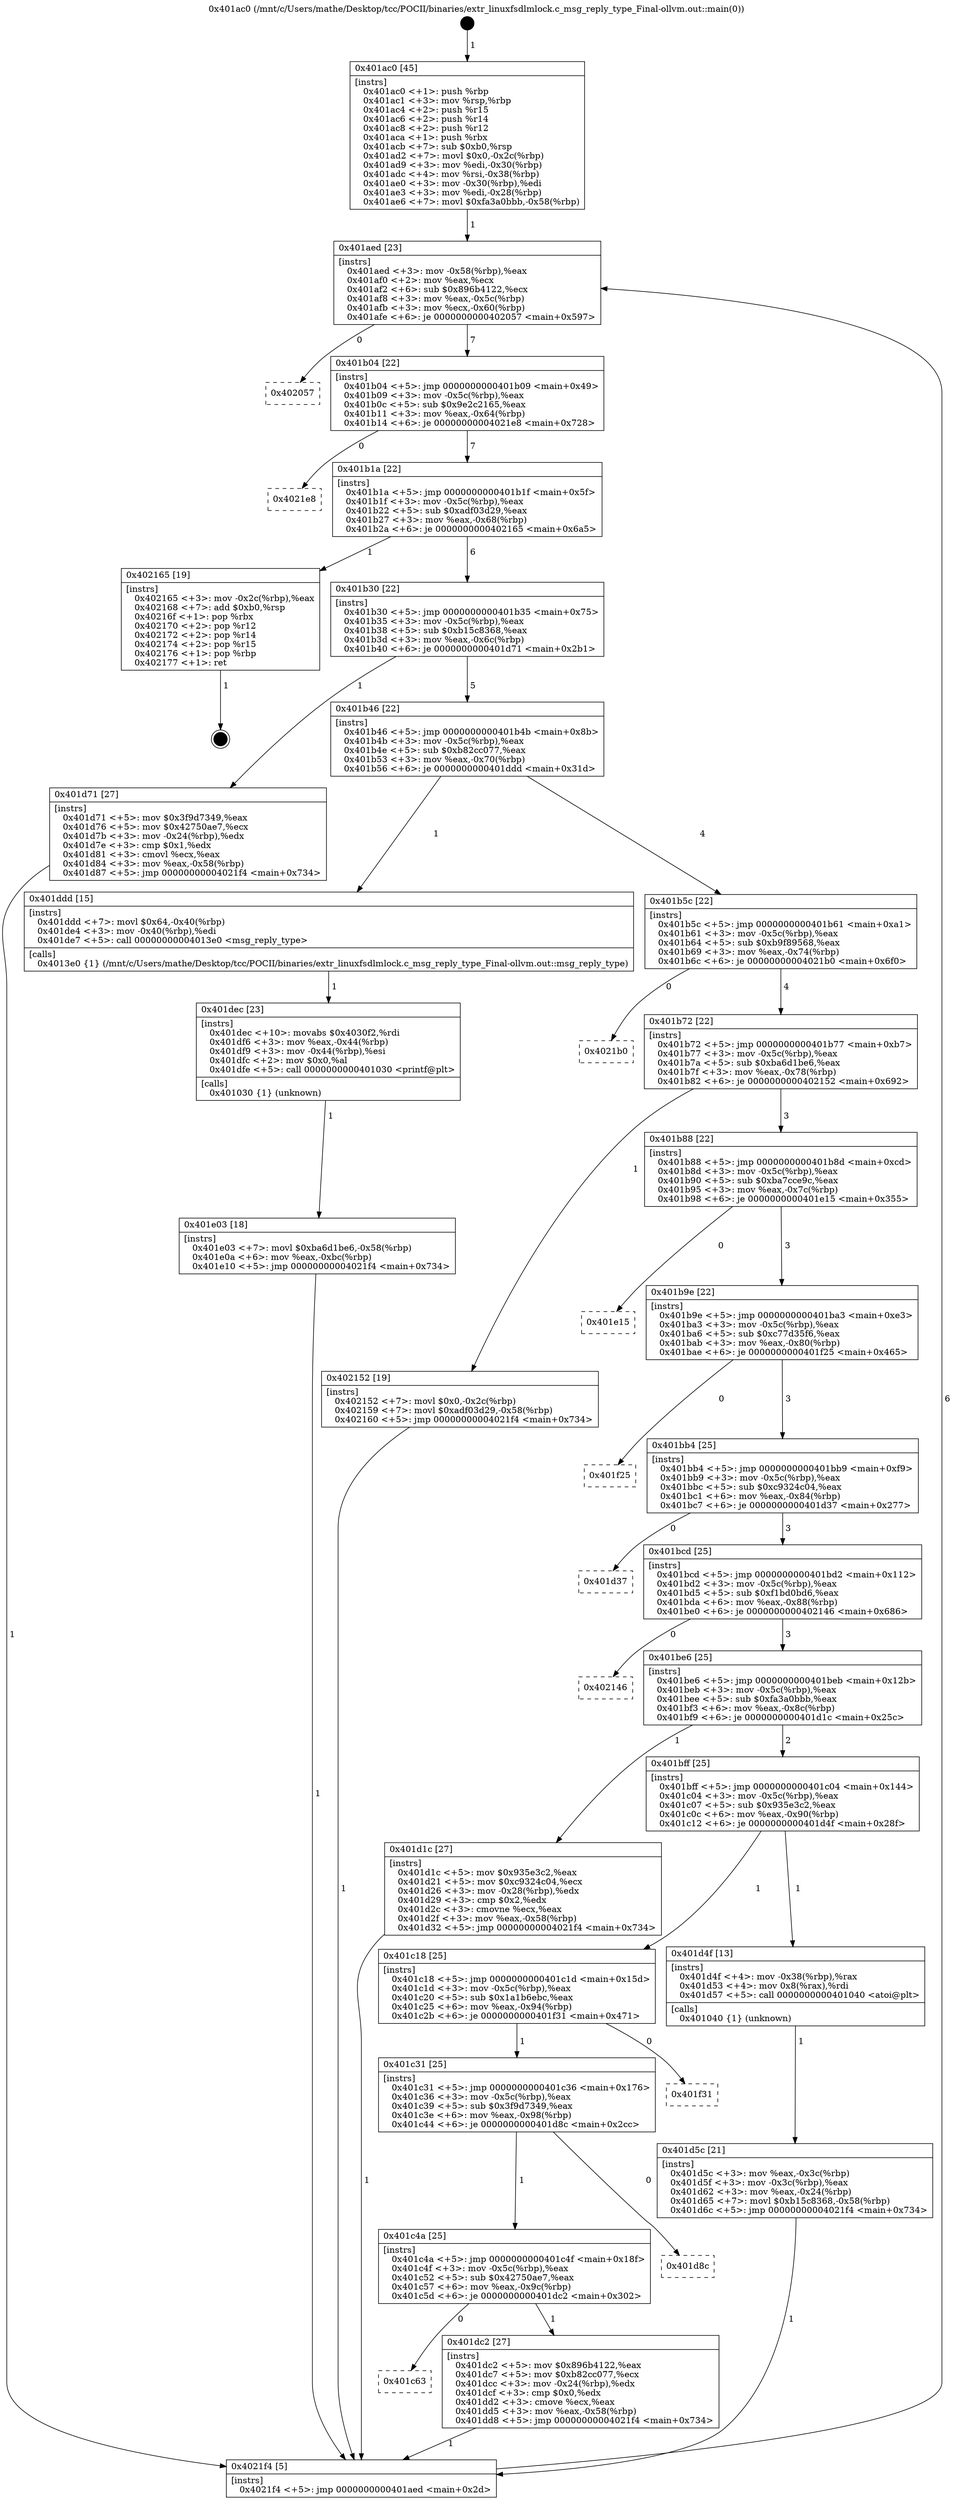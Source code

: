 digraph "0x401ac0" {
  label = "0x401ac0 (/mnt/c/Users/mathe/Desktop/tcc/POCII/binaries/extr_linuxfsdlmlock.c_msg_reply_type_Final-ollvm.out::main(0))"
  labelloc = "t"
  node[shape=record]

  Entry [label="",width=0.3,height=0.3,shape=circle,fillcolor=black,style=filled]
  "0x401aed" [label="{
     0x401aed [23]\l
     | [instrs]\l
     &nbsp;&nbsp;0x401aed \<+3\>: mov -0x58(%rbp),%eax\l
     &nbsp;&nbsp;0x401af0 \<+2\>: mov %eax,%ecx\l
     &nbsp;&nbsp;0x401af2 \<+6\>: sub $0x896b4122,%ecx\l
     &nbsp;&nbsp;0x401af8 \<+3\>: mov %eax,-0x5c(%rbp)\l
     &nbsp;&nbsp;0x401afb \<+3\>: mov %ecx,-0x60(%rbp)\l
     &nbsp;&nbsp;0x401afe \<+6\>: je 0000000000402057 \<main+0x597\>\l
  }"]
  "0x402057" [label="{
     0x402057\l
  }", style=dashed]
  "0x401b04" [label="{
     0x401b04 [22]\l
     | [instrs]\l
     &nbsp;&nbsp;0x401b04 \<+5\>: jmp 0000000000401b09 \<main+0x49\>\l
     &nbsp;&nbsp;0x401b09 \<+3\>: mov -0x5c(%rbp),%eax\l
     &nbsp;&nbsp;0x401b0c \<+5\>: sub $0x9e2c2165,%eax\l
     &nbsp;&nbsp;0x401b11 \<+3\>: mov %eax,-0x64(%rbp)\l
     &nbsp;&nbsp;0x401b14 \<+6\>: je 00000000004021e8 \<main+0x728\>\l
  }"]
  Exit [label="",width=0.3,height=0.3,shape=circle,fillcolor=black,style=filled,peripheries=2]
  "0x4021e8" [label="{
     0x4021e8\l
  }", style=dashed]
  "0x401b1a" [label="{
     0x401b1a [22]\l
     | [instrs]\l
     &nbsp;&nbsp;0x401b1a \<+5\>: jmp 0000000000401b1f \<main+0x5f\>\l
     &nbsp;&nbsp;0x401b1f \<+3\>: mov -0x5c(%rbp),%eax\l
     &nbsp;&nbsp;0x401b22 \<+5\>: sub $0xadf03d29,%eax\l
     &nbsp;&nbsp;0x401b27 \<+3\>: mov %eax,-0x68(%rbp)\l
     &nbsp;&nbsp;0x401b2a \<+6\>: je 0000000000402165 \<main+0x6a5\>\l
  }"]
  "0x401e03" [label="{
     0x401e03 [18]\l
     | [instrs]\l
     &nbsp;&nbsp;0x401e03 \<+7\>: movl $0xba6d1be6,-0x58(%rbp)\l
     &nbsp;&nbsp;0x401e0a \<+6\>: mov %eax,-0xbc(%rbp)\l
     &nbsp;&nbsp;0x401e10 \<+5\>: jmp 00000000004021f4 \<main+0x734\>\l
  }"]
  "0x402165" [label="{
     0x402165 [19]\l
     | [instrs]\l
     &nbsp;&nbsp;0x402165 \<+3\>: mov -0x2c(%rbp),%eax\l
     &nbsp;&nbsp;0x402168 \<+7\>: add $0xb0,%rsp\l
     &nbsp;&nbsp;0x40216f \<+1\>: pop %rbx\l
     &nbsp;&nbsp;0x402170 \<+2\>: pop %r12\l
     &nbsp;&nbsp;0x402172 \<+2\>: pop %r14\l
     &nbsp;&nbsp;0x402174 \<+2\>: pop %r15\l
     &nbsp;&nbsp;0x402176 \<+1\>: pop %rbp\l
     &nbsp;&nbsp;0x402177 \<+1\>: ret\l
  }"]
  "0x401b30" [label="{
     0x401b30 [22]\l
     | [instrs]\l
     &nbsp;&nbsp;0x401b30 \<+5\>: jmp 0000000000401b35 \<main+0x75\>\l
     &nbsp;&nbsp;0x401b35 \<+3\>: mov -0x5c(%rbp),%eax\l
     &nbsp;&nbsp;0x401b38 \<+5\>: sub $0xb15c8368,%eax\l
     &nbsp;&nbsp;0x401b3d \<+3\>: mov %eax,-0x6c(%rbp)\l
     &nbsp;&nbsp;0x401b40 \<+6\>: je 0000000000401d71 \<main+0x2b1\>\l
  }"]
  "0x401dec" [label="{
     0x401dec [23]\l
     | [instrs]\l
     &nbsp;&nbsp;0x401dec \<+10\>: movabs $0x4030f2,%rdi\l
     &nbsp;&nbsp;0x401df6 \<+3\>: mov %eax,-0x44(%rbp)\l
     &nbsp;&nbsp;0x401df9 \<+3\>: mov -0x44(%rbp),%esi\l
     &nbsp;&nbsp;0x401dfc \<+2\>: mov $0x0,%al\l
     &nbsp;&nbsp;0x401dfe \<+5\>: call 0000000000401030 \<printf@plt\>\l
     | [calls]\l
     &nbsp;&nbsp;0x401030 \{1\} (unknown)\l
  }"]
  "0x401d71" [label="{
     0x401d71 [27]\l
     | [instrs]\l
     &nbsp;&nbsp;0x401d71 \<+5\>: mov $0x3f9d7349,%eax\l
     &nbsp;&nbsp;0x401d76 \<+5\>: mov $0x42750ae7,%ecx\l
     &nbsp;&nbsp;0x401d7b \<+3\>: mov -0x24(%rbp),%edx\l
     &nbsp;&nbsp;0x401d7e \<+3\>: cmp $0x1,%edx\l
     &nbsp;&nbsp;0x401d81 \<+3\>: cmovl %ecx,%eax\l
     &nbsp;&nbsp;0x401d84 \<+3\>: mov %eax,-0x58(%rbp)\l
     &nbsp;&nbsp;0x401d87 \<+5\>: jmp 00000000004021f4 \<main+0x734\>\l
  }"]
  "0x401b46" [label="{
     0x401b46 [22]\l
     | [instrs]\l
     &nbsp;&nbsp;0x401b46 \<+5\>: jmp 0000000000401b4b \<main+0x8b\>\l
     &nbsp;&nbsp;0x401b4b \<+3\>: mov -0x5c(%rbp),%eax\l
     &nbsp;&nbsp;0x401b4e \<+5\>: sub $0xb82cc077,%eax\l
     &nbsp;&nbsp;0x401b53 \<+3\>: mov %eax,-0x70(%rbp)\l
     &nbsp;&nbsp;0x401b56 \<+6\>: je 0000000000401ddd \<main+0x31d\>\l
  }"]
  "0x401c63" [label="{
     0x401c63\l
  }", style=dashed]
  "0x401ddd" [label="{
     0x401ddd [15]\l
     | [instrs]\l
     &nbsp;&nbsp;0x401ddd \<+7\>: movl $0x64,-0x40(%rbp)\l
     &nbsp;&nbsp;0x401de4 \<+3\>: mov -0x40(%rbp),%edi\l
     &nbsp;&nbsp;0x401de7 \<+5\>: call 00000000004013e0 \<msg_reply_type\>\l
     | [calls]\l
     &nbsp;&nbsp;0x4013e0 \{1\} (/mnt/c/Users/mathe/Desktop/tcc/POCII/binaries/extr_linuxfsdlmlock.c_msg_reply_type_Final-ollvm.out::msg_reply_type)\l
  }"]
  "0x401b5c" [label="{
     0x401b5c [22]\l
     | [instrs]\l
     &nbsp;&nbsp;0x401b5c \<+5\>: jmp 0000000000401b61 \<main+0xa1\>\l
     &nbsp;&nbsp;0x401b61 \<+3\>: mov -0x5c(%rbp),%eax\l
     &nbsp;&nbsp;0x401b64 \<+5\>: sub $0xb9f89568,%eax\l
     &nbsp;&nbsp;0x401b69 \<+3\>: mov %eax,-0x74(%rbp)\l
     &nbsp;&nbsp;0x401b6c \<+6\>: je 00000000004021b0 \<main+0x6f0\>\l
  }"]
  "0x401dc2" [label="{
     0x401dc2 [27]\l
     | [instrs]\l
     &nbsp;&nbsp;0x401dc2 \<+5\>: mov $0x896b4122,%eax\l
     &nbsp;&nbsp;0x401dc7 \<+5\>: mov $0xb82cc077,%ecx\l
     &nbsp;&nbsp;0x401dcc \<+3\>: mov -0x24(%rbp),%edx\l
     &nbsp;&nbsp;0x401dcf \<+3\>: cmp $0x0,%edx\l
     &nbsp;&nbsp;0x401dd2 \<+3\>: cmove %ecx,%eax\l
     &nbsp;&nbsp;0x401dd5 \<+3\>: mov %eax,-0x58(%rbp)\l
     &nbsp;&nbsp;0x401dd8 \<+5\>: jmp 00000000004021f4 \<main+0x734\>\l
  }"]
  "0x4021b0" [label="{
     0x4021b0\l
  }", style=dashed]
  "0x401b72" [label="{
     0x401b72 [22]\l
     | [instrs]\l
     &nbsp;&nbsp;0x401b72 \<+5\>: jmp 0000000000401b77 \<main+0xb7\>\l
     &nbsp;&nbsp;0x401b77 \<+3\>: mov -0x5c(%rbp),%eax\l
     &nbsp;&nbsp;0x401b7a \<+5\>: sub $0xba6d1be6,%eax\l
     &nbsp;&nbsp;0x401b7f \<+3\>: mov %eax,-0x78(%rbp)\l
     &nbsp;&nbsp;0x401b82 \<+6\>: je 0000000000402152 \<main+0x692\>\l
  }"]
  "0x401c4a" [label="{
     0x401c4a [25]\l
     | [instrs]\l
     &nbsp;&nbsp;0x401c4a \<+5\>: jmp 0000000000401c4f \<main+0x18f\>\l
     &nbsp;&nbsp;0x401c4f \<+3\>: mov -0x5c(%rbp),%eax\l
     &nbsp;&nbsp;0x401c52 \<+5\>: sub $0x42750ae7,%eax\l
     &nbsp;&nbsp;0x401c57 \<+6\>: mov %eax,-0x9c(%rbp)\l
     &nbsp;&nbsp;0x401c5d \<+6\>: je 0000000000401dc2 \<main+0x302\>\l
  }"]
  "0x402152" [label="{
     0x402152 [19]\l
     | [instrs]\l
     &nbsp;&nbsp;0x402152 \<+7\>: movl $0x0,-0x2c(%rbp)\l
     &nbsp;&nbsp;0x402159 \<+7\>: movl $0xadf03d29,-0x58(%rbp)\l
     &nbsp;&nbsp;0x402160 \<+5\>: jmp 00000000004021f4 \<main+0x734\>\l
  }"]
  "0x401b88" [label="{
     0x401b88 [22]\l
     | [instrs]\l
     &nbsp;&nbsp;0x401b88 \<+5\>: jmp 0000000000401b8d \<main+0xcd\>\l
     &nbsp;&nbsp;0x401b8d \<+3\>: mov -0x5c(%rbp),%eax\l
     &nbsp;&nbsp;0x401b90 \<+5\>: sub $0xba7cce9c,%eax\l
     &nbsp;&nbsp;0x401b95 \<+3\>: mov %eax,-0x7c(%rbp)\l
     &nbsp;&nbsp;0x401b98 \<+6\>: je 0000000000401e15 \<main+0x355\>\l
  }"]
  "0x401d8c" [label="{
     0x401d8c\l
  }", style=dashed]
  "0x401e15" [label="{
     0x401e15\l
  }", style=dashed]
  "0x401b9e" [label="{
     0x401b9e [22]\l
     | [instrs]\l
     &nbsp;&nbsp;0x401b9e \<+5\>: jmp 0000000000401ba3 \<main+0xe3\>\l
     &nbsp;&nbsp;0x401ba3 \<+3\>: mov -0x5c(%rbp),%eax\l
     &nbsp;&nbsp;0x401ba6 \<+5\>: sub $0xc77d35f6,%eax\l
     &nbsp;&nbsp;0x401bab \<+3\>: mov %eax,-0x80(%rbp)\l
     &nbsp;&nbsp;0x401bae \<+6\>: je 0000000000401f25 \<main+0x465\>\l
  }"]
  "0x401c31" [label="{
     0x401c31 [25]\l
     | [instrs]\l
     &nbsp;&nbsp;0x401c31 \<+5\>: jmp 0000000000401c36 \<main+0x176\>\l
     &nbsp;&nbsp;0x401c36 \<+3\>: mov -0x5c(%rbp),%eax\l
     &nbsp;&nbsp;0x401c39 \<+5\>: sub $0x3f9d7349,%eax\l
     &nbsp;&nbsp;0x401c3e \<+6\>: mov %eax,-0x98(%rbp)\l
     &nbsp;&nbsp;0x401c44 \<+6\>: je 0000000000401d8c \<main+0x2cc\>\l
  }"]
  "0x401f25" [label="{
     0x401f25\l
  }", style=dashed]
  "0x401bb4" [label="{
     0x401bb4 [25]\l
     | [instrs]\l
     &nbsp;&nbsp;0x401bb4 \<+5\>: jmp 0000000000401bb9 \<main+0xf9\>\l
     &nbsp;&nbsp;0x401bb9 \<+3\>: mov -0x5c(%rbp),%eax\l
     &nbsp;&nbsp;0x401bbc \<+5\>: sub $0xc9324c04,%eax\l
     &nbsp;&nbsp;0x401bc1 \<+6\>: mov %eax,-0x84(%rbp)\l
     &nbsp;&nbsp;0x401bc7 \<+6\>: je 0000000000401d37 \<main+0x277\>\l
  }"]
  "0x401f31" [label="{
     0x401f31\l
  }", style=dashed]
  "0x401d37" [label="{
     0x401d37\l
  }", style=dashed]
  "0x401bcd" [label="{
     0x401bcd [25]\l
     | [instrs]\l
     &nbsp;&nbsp;0x401bcd \<+5\>: jmp 0000000000401bd2 \<main+0x112\>\l
     &nbsp;&nbsp;0x401bd2 \<+3\>: mov -0x5c(%rbp),%eax\l
     &nbsp;&nbsp;0x401bd5 \<+5\>: sub $0xf1bd0bd6,%eax\l
     &nbsp;&nbsp;0x401bda \<+6\>: mov %eax,-0x88(%rbp)\l
     &nbsp;&nbsp;0x401be0 \<+6\>: je 0000000000402146 \<main+0x686\>\l
  }"]
  "0x401d5c" [label="{
     0x401d5c [21]\l
     | [instrs]\l
     &nbsp;&nbsp;0x401d5c \<+3\>: mov %eax,-0x3c(%rbp)\l
     &nbsp;&nbsp;0x401d5f \<+3\>: mov -0x3c(%rbp),%eax\l
     &nbsp;&nbsp;0x401d62 \<+3\>: mov %eax,-0x24(%rbp)\l
     &nbsp;&nbsp;0x401d65 \<+7\>: movl $0xb15c8368,-0x58(%rbp)\l
     &nbsp;&nbsp;0x401d6c \<+5\>: jmp 00000000004021f4 \<main+0x734\>\l
  }"]
  "0x402146" [label="{
     0x402146\l
  }", style=dashed]
  "0x401be6" [label="{
     0x401be6 [25]\l
     | [instrs]\l
     &nbsp;&nbsp;0x401be6 \<+5\>: jmp 0000000000401beb \<main+0x12b\>\l
     &nbsp;&nbsp;0x401beb \<+3\>: mov -0x5c(%rbp),%eax\l
     &nbsp;&nbsp;0x401bee \<+5\>: sub $0xfa3a0bbb,%eax\l
     &nbsp;&nbsp;0x401bf3 \<+6\>: mov %eax,-0x8c(%rbp)\l
     &nbsp;&nbsp;0x401bf9 \<+6\>: je 0000000000401d1c \<main+0x25c\>\l
  }"]
  "0x401c18" [label="{
     0x401c18 [25]\l
     | [instrs]\l
     &nbsp;&nbsp;0x401c18 \<+5\>: jmp 0000000000401c1d \<main+0x15d\>\l
     &nbsp;&nbsp;0x401c1d \<+3\>: mov -0x5c(%rbp),%eax\l
     &nbsp;&nbsp;0x401c20 \<+5\>: sub $0x1a1b6ebc,%eax\l
     &nbsp;&nbsp;0x401c25 \<+6\>: mov %eax,-0x94(%rbp)\l
     &nbsp;&nbsp;0x401c2b \<+6\>: je 0000000000401f31 \<main+0x471\>\l
  }"]
  "0x401d1c" [label="{
     0x401d1c [27]\l
     | [instrs]\l
     &nbsp;&nbsp;0x401d1c \<+5\>: mov $0x935e3c2,%eax\l
     &nbsp;&nbsp;0x401d21 \<+5\>: mov $0xc9324c04,%ecx\l
     &nbsp;&nbsp;0x401d26 \<+3\>: mov -0x28(%rbp),%edx\l
     &nbsp;&nbsp;0x401d29 \<+3\>: cmp $0x2,%edx\l
     &nbsp;&nbsp;0x401d2c \<+3\>: cmovne %ecx,%eax\l
     &nbsp;&nbsp;0x401d2f \<+3\>: mov %eax,-0x58(%rbp)\l
     &nbsp;&nbsp;0x401d32 \<+5\>: jmp 00000000004021f4 \<main+0x734\>\l
  }"]
  "0x401bff" [label="{
     0x401bff [25]\l
     | [instrs]\l
     &nbsp;&nbsp;0x401bff \<+5\>: jmp 0000000000401c04 \<main+0x144\>\l
     &nbsp;&nbsp;0x401c04 \<+3\>: mov -0x5c(%rbp),%eax\l
     &nbsp;&nbsp;0x401c07 \<+5\>: sub $0x935e3c2,%eax\l
     &nbsp;&nbsp;0x401c0c \<+6\>: mov %eax,-0x90(%rbp)\l
     &nbsp;&nbsp;0x401c12 \<+6\>: je 0000000000401d4f \<main+0x28f\>\l
  }"]
  "0x4021f4" [label="{
     0x4021f4 [5]\l
     | [instrs]\l
     &nbsp;&nbsp;0x4021f4 \<+5\>: jmp 0000000000401aed \<main+0x2d\>\l
  }"]
  "0x401ac0" [label="{
     0x401ac0 [45]\l
     | [instrs]\l
     &nbsp;&nbsp;0x401ac0 \<+1\>: push %rbp\l
     &nbsp;&nbsp;0x401ac1 \<+3\>: mov %rsp,%rbp\l
     &nbsp;&nbsp;0x401ac4 \<+2\>: push %r15\l
     &nbsp;&nbsp;0x401ac6 \<+2\>: push %r14\l
     &nbsp;&nbsp;0x401ac8 \<+2\>: push %r12\l
     &nbsp;&nbsp;0x401aca \<+1\>: push %rbx\l
     &nbsp;&nbsp;0x401acb \<+7\>: sub $0xb0,%rsp\l
     &nbsp;&nbsp;0x401ad2 \<+7\>: movl $0x0,-0x2c(%rbp)\l
     &nbsp;&nbsp;0x401ad9 \<+3\>: mov %edi,-0x30(%rbp)\l
     &nbsp;&nbsp;0x401adc \<+4\>: mov %rsi,-0x38(%rbp)\l
     &nbsp;&nbsp;0x401ae0 \<+3\>: mov -0x30(%rbp),%edi\l
     &nbsp;&nbsp;0x401ae3 \<+3\>: mov %edi,-0x28(%rbp)\l
     &nbsp;&nbsp;0x401ae6 \<+7\>: movl $0xfa3a0bbb,-0x58(%rbp)\l
  }"]
  "0x401d4f" [label="{
     0x401d4f [13]\l
     | [instrs]\l
     &nbsp;&nbsp;0x401d4f \<+4\>: mov -0x38(%rbp),%rax\l
     &nbsp;&nbsp;0x401d53 \<+4\>: mov 0x8(%rax),%rdi\l
     &nbsp;&nbsp;0x401d57 \<+5\>: call 0000000000401040 \<atoi@plt\>\l
     | [calls]\l
     &nbsp;&nbsp;0x401040 \{1\} (unknown)\l
  }"]
  Entry -> "0x401ac0" [label=" 1"]
  "0x401aed" -> "0x402057" [label=" 0"]
  "0x401aed" -> "0x401b04" [label=" 7"]
  "0x402165" -> Exit [label=" 1"]
  "0x401b04" -> "0x4021e8" [label=" 0"]
  "0x401b04" -> "0x401b1a" [label=" 7"]
  "0x402152" -> "0x4021f4" [label=" 1"]
  "0x401b1a" -> "0x402165" [label=" 1"]
  "0x401b1a" -> "0x401b30" [label=" 6"]
  "0x401e03" -> "0x4021f4" [label=" 1"]
  "0x401b30" -> "0x401d71" [label=" 1"]
  "0x401b30" -> "0x401b46" [label=" 5"]
  "0x401dec" -> "0x401e03" [label=" 1"]
  "0x401b46" -> "0x401ddd" [label=" 1"]
  "0x401b46" -> "0x401b5c" [label=" 4"]
  "0x401ddd" -> "0x401dec" [label=" 1"]
  "0x401b5c" -> "0x4021b0" [label=" 0"]
  "0x401b5c" -> "0x401b72" [label=" 4"]
  "0x401dc2" -> "0x4021f4" [label=" 1"]
  "0x401b72" -> "0x402152" [label=" 1"]
  "0x401b72" -> "0x401b88" [label=" 3"]
  "0x401c4a" -> "0x401dc2" [label=" 1"]
  "0x401b88" -> "0x401e15" [label=" 0"]
  "0x401b88" -> "0x401b9e" [label=" 3"]
  "0x401c4a" -> "0x401c63" [label=" 0"]
  "0x401b9e" -> "0x401f25" [label=" 0"]
  "0x401b9e" -> "0x401bb4" [label=" 3"]
  "0x401c31" -> "0x401d8c" [label=" 0"]
  "0x401bb4" -> "0x401d37" [label=" 0"]
  "0x401bb4" -> "0x401bcd" [label=" 3"]
  "0x401c31" -> "0x401c4a" [label=" 1"]
  "0x401bcd" -> "0x402146" [label=" 0"]
  "0x401bcd" -> "0x401be6" [label=" 3"]
  "0x401c18" -> "0x401f31" [label=" 0"]
  "0x401be6" -> "0x401d1c" [label=" 1"]
  "0x401be6" -> "0x401bff" [label=" 2"]
  "0x401d1c" -> "0x4021f4" [label=" 1"]
  "0x401ac0" -> "0x401aed" [label=" 1"]
  "0x4021f4" -> "0x401aed" [label=" 6"]
  "0x401c18" -> "0x401c31" [label=" 1"]
  "0x401bff" -> "0x401d4f" [label=" 1"]
  "0x401bff" -> "0x401c18" [label=" 1"]
  "0x401d4f" -> "0x401d5c" [label=" 1"]
  "0x401d5c" -> "0x4021f4" [label=" 1"]
  "0x401d71" -> "0x4021f4" [label=" 1"]
}
